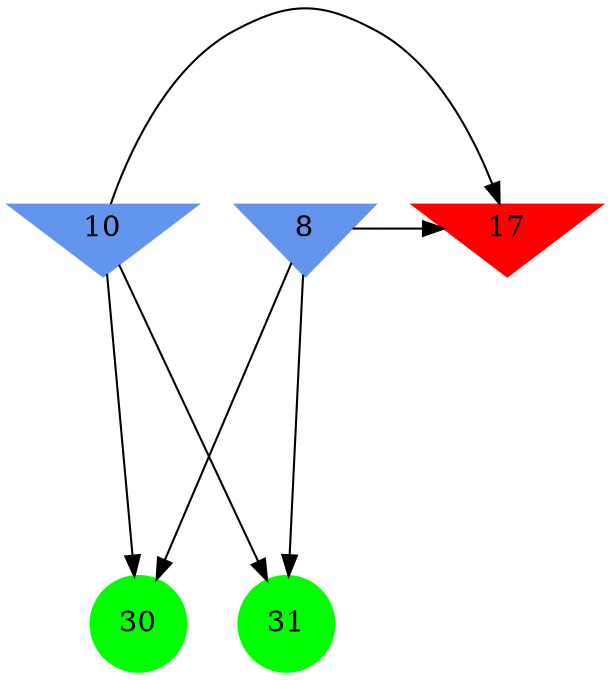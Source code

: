 digraph brain {
	ranksep=2.0;
	8 [shape=invtriangle,style=filled,color=cornflowerblue];
	10 [shape=invtriangle,style=filled,color=cornflowerblue];
	17 [shape=invtriangle,style=filled,color=red];
	30 [shape=circle,style=filled,color=green];
	31 [shape=circle,style=filled,color=green];
	8	->	31;
	8	->	30;
	8	->	17;
	10	->	31;
	10	->	30;
	10	->	17;
	{ rank=same; 8; 10; 17; }
	{ rank=same; }
	{ rank=same; 30; 31; }
}
